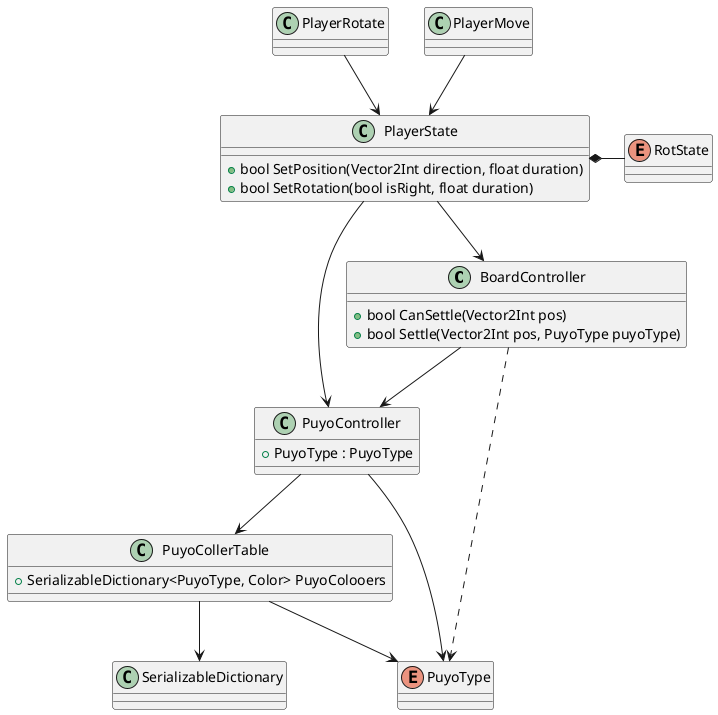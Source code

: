 @startuml hoge
class BoardController{
    +bool CanSettle(Vector2Int pos) 
    +bool Settle(Vector2Int pos, PuyoType puyoType)
}
class PuyoController{
    +PuyoType : PuyoType
}
class PuyoCollerTable{
    +SerializableDictionary<PuyoType, Color> PuyoColooers
}
class SerializableDictionary
enum PuyoType

class PlayerRotate
class PlayerMove
class PlayerState{
    +bool SetPosition(Vector2Int direction, float duration)
    +bool SetRotation(bool isRight, float duration)
}
enum RotState

BoardController --> PuyoController
BoardController ..> PuyoType
PuyoController --> PuyoCollerTable
PuyoController --> PuyoType
PuyoCollerTable --> SerializableDictionary
PuyoCollerTable --> PuyoType

PlayerRotate --> PlayerState
PlayerMove --> PlayerState
PlayerState --> PuyoController
PlayerState --> BoardController
PlayerState *- RotState


@enduml